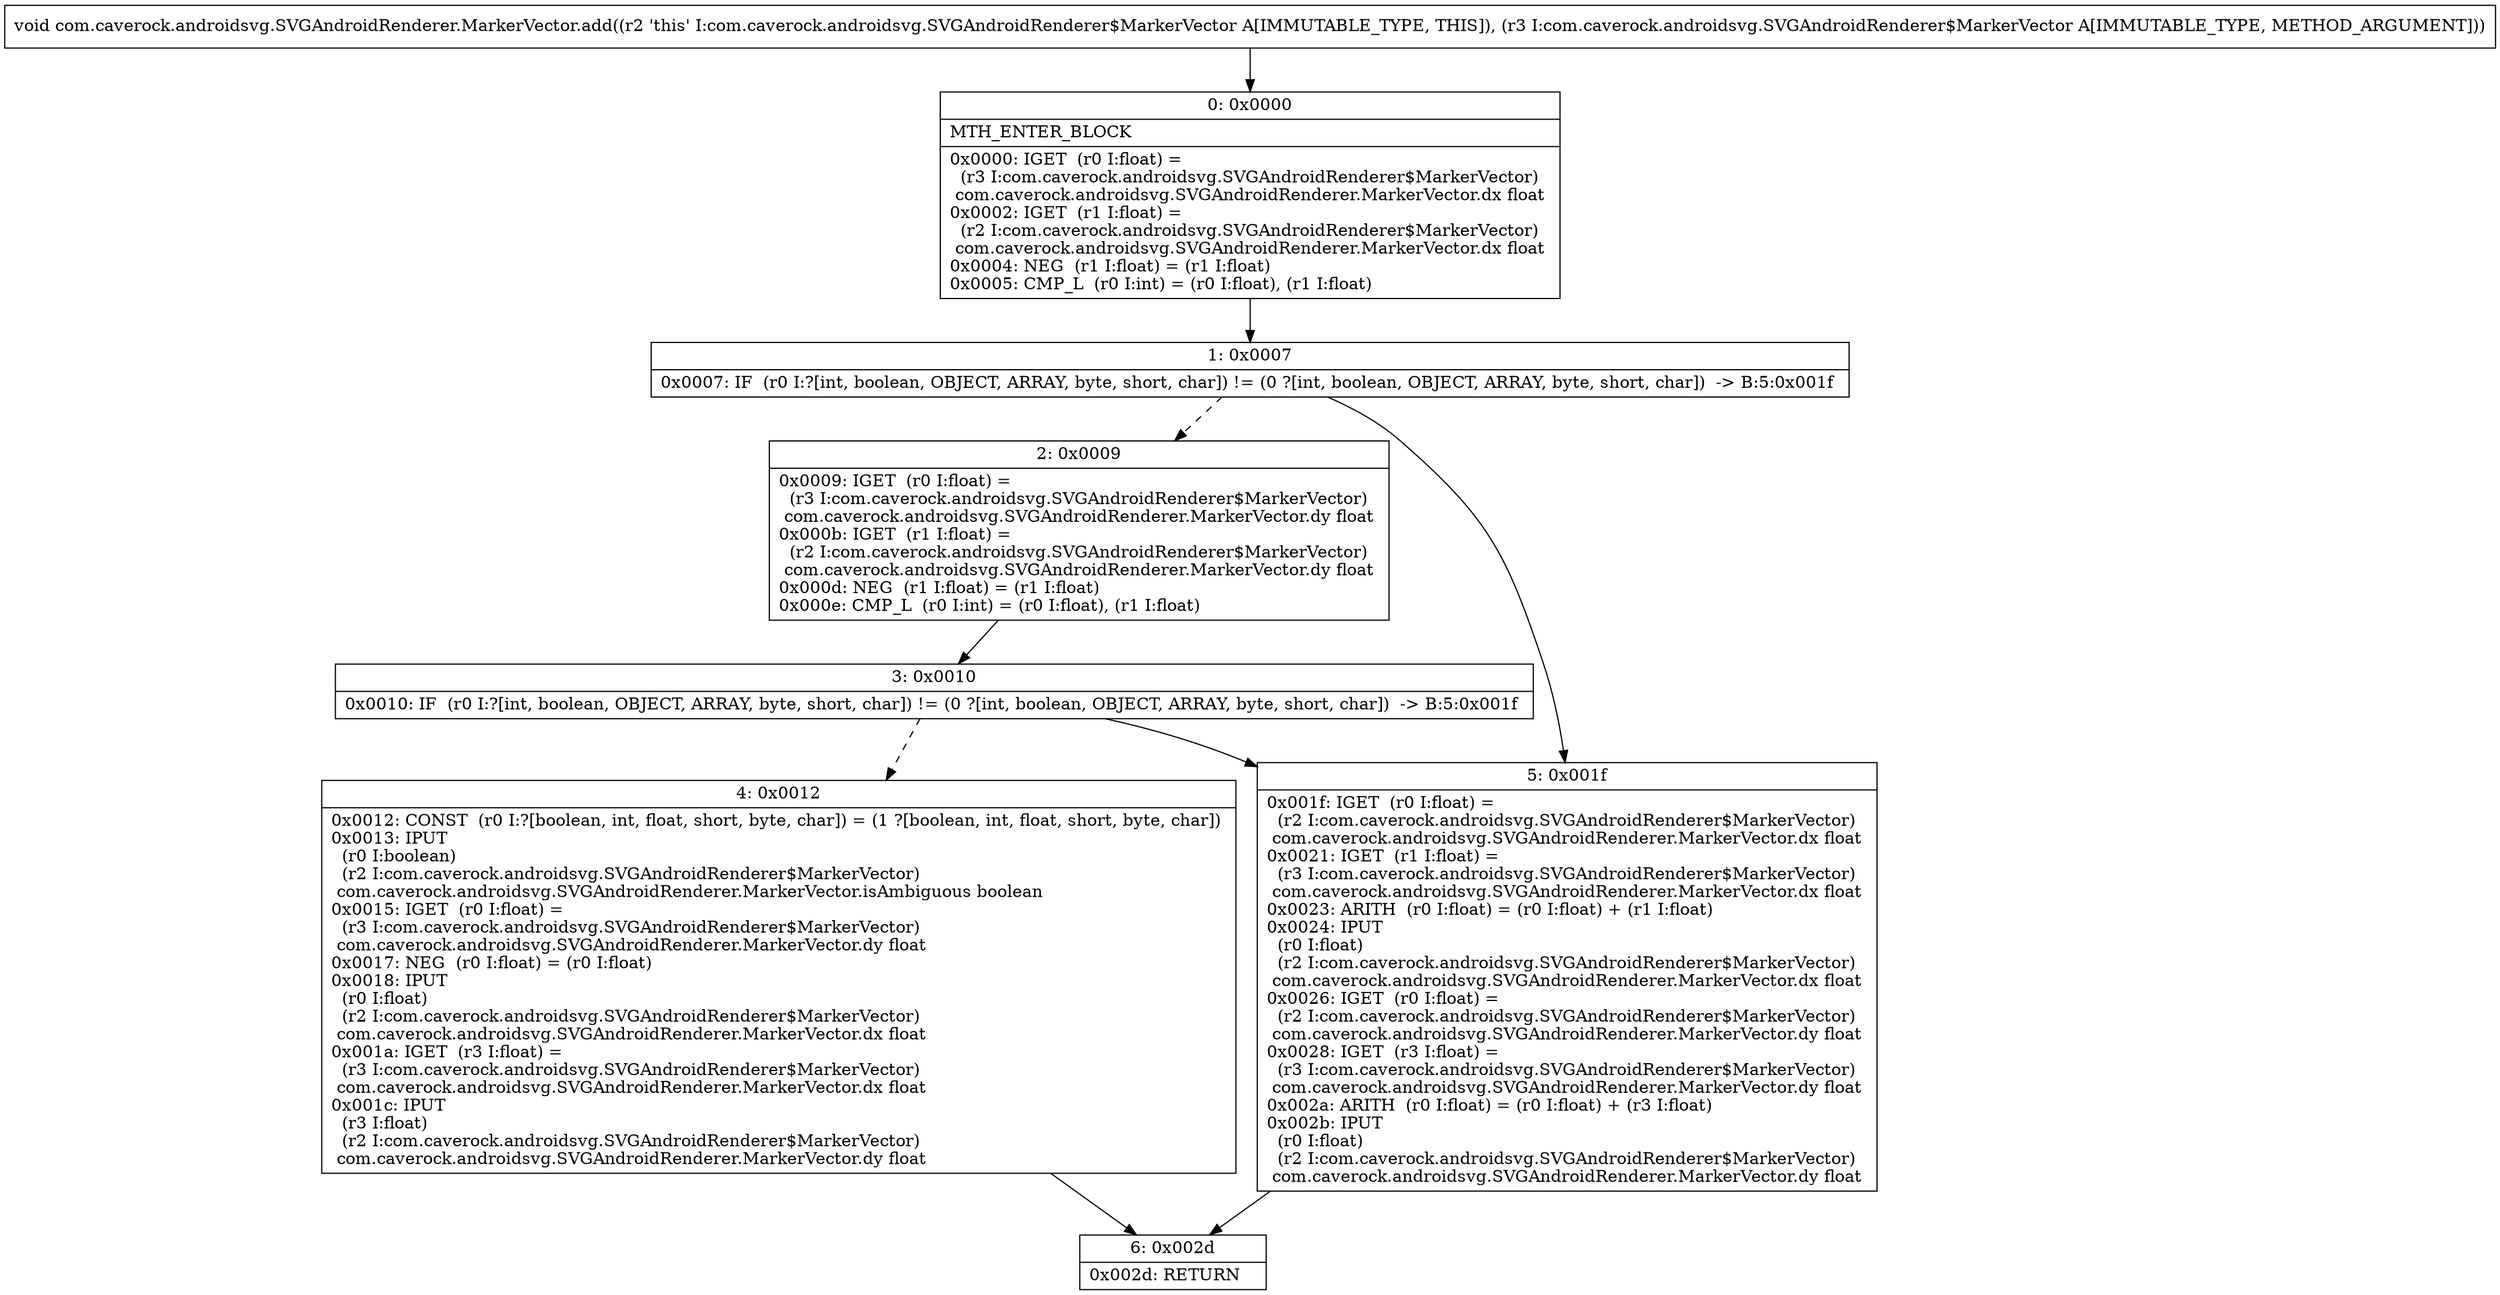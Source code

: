 digraph "CFG forcom.caverock.androidsvg.SVGAndroidRenderer.MarkerVector.add(Lcom\/caverock\/androidsvg\/SVGAndroidRenderer$MarkerVector;)V" {
Node_0 [shape=record,label="{0\:\ 0x0000|MTH_ENTER_BLOCK\l|0x0000: IGET  (r0 I:float) = \l  (r3 I:com.caverock.androidsvg.SVGAndroidRenderer$MarkerVector)\l com.caverock.androidsvg.SVGAndroidRenderer.MarkerVector.dx float \l0x0002: IGET  (r1 I:float) = \l  (r2 I:com.caverock.androidsvg.SVGAndroidRenderer$MarkerVector)\l com.caverock.androidsvg.SVGAndroidRenderer.MarkerVector.dx float \l0x0004: NEG  (r1 I:float) = (r1 I:float) \l0x0005: CMP_L  (r0 I:int) = (r0 I:float), (r1 I:float) \l}"];
Node_1 [shape=record,label="{1\:\ 0x0007|0x0007: IF  (r0 I:?[int, boolean, OBJECT, ARRAY, byte, short, char]) != (0 ?[int, boolean, OBJECT, ARRAY, byte, short, char])  \-\> B:5:0x001f \l}"];
Node_2 [shape=record,label="{2\:\ 0x0009|0x0009: IGET  (r0 I:float) = \l  (r3 I:com.caverock.androidsvg.SVGAndroidRenderer$MarkerVector)\l com.caverock.androidsvg.SVGAndroidRenderer.MarkerVector.dy float \l0x000b: IGET  (r1 I:float) = \l  (r2 I:com.caverock.androidsvg.SVGAndroidRenderer$MarkerVector)\l com.caverock.androidsvg.SVGAndroidRenderer.MarkerVector.dy float \l0x000d: NEG  (r1 I:float) = (r1 I:float) \l0x000e: CMP_L  (r0 I:int) = (r0 I:float), (r1 I:float) \l}"];
Node_3 [shape=record,label="{3\:\ 0x0010|0x0010: IF  (r0 I:?[int, boolean, OBJECT, ARRAY, byte, short, char]) != (0 ?[int, boolean, OBJECT, ARRAY, byte, short, char])  \-\> B:5:0x001f \l}"];
Node_4 [shape=record,label="{4\:\ 0x0012|0x0012: CONST  (r0 I:?[boolean, int, float, short, byte, char]) = (1 ?[boolean, int, float, short, byte, char]) \l0x0013: IPUT  \l  (r0 I:boolean)\l  (r2 I:com.caverock.androidsvg.SVGAndroidRenderer$MarkerVector)\l com.caverock.androidsvg.SVGAndroidRenderer.MarkerVector.isAmbiguous boolean \l0x0015: IGET  (r0 I:float) = \l  (r3 I:com.caverock.androidsvg.SVGAndroidRenderer$MarkerVector)\l com.caverock.androidsvg.SVGAndroidRenderer.MarkerVector.dy float \l0x0017: NEG  (r0 I:float) = (r0 I:float) \l0x0018: IPUT  \l  (r0 I:float)\l  (r2 I:com.caverock.androidsvg.SVGAndroidRenderer$MarkerVector)\l com.caverock.androidsvg.SVGAndroidRenderer.MarkerVector.dx float \l0x001a: IGET  (r3 I:float) = \l  (r3 I:com.caverock.androidsvg.SVGAndroidRenderer$MarkerVector)\l com.caverock.androidsvg.SVGAndroidRenderer.MarkerVector.dx float \l0x001c: IPUT  \l  (r3 I:float)\l  (r2 I:com.caverock.androidsvg.SVGAndroidRenderer$MarkerVector)\l com.caverock.androidsvg.SVGAndroidRenderer.MarkerVector.dy float \l}"];
Node_5 [shape=record,label="{5\:\ 0x001f|0x001f: IGET  (r0 I:float) = \l  (r2 I:com.caverock.androidsvg.SVGAndroidRenderer$MarkerVector)\l com.caverock.androidsvg.SVGAndroidRenderer.MarkerVector.dx float \l0x0021: IGET  (r1 I:float) = \l  (r3 I:com.caverock.androidsvg.SVGAndroidRenderer$MarkerVector)\l com.caverock.androidsvg.SVGAndroidRenderer.MarkerVector.dx float \l0x0023: ARITH  (r0 I:float) = (r0 I:float) + (r1 I:float) \l0x0024: IPUT  \l  (r0 I:float)\l  (r2 I:com.caverock.androidsvg.SVGAndroidRenderer$MarkerVector)\l com.caverock.androidsvg.SVGAndroidRenderer.MarkerVector.dx float \l0x0026: IGET  (r0 I:float) = \l  (r2 I:com.caverock.androidsvg.SVGAndroidRenderer$MarkerVector)\l com.caverock.androidsvg.SVGAndroidRenderer.MarkerVector.dy float \l0x0028: IGET  (r3 I:float) = \l  (r3 I:com.caverock.androidsvg.SVGAndroidRenderer$MarkerVector)\l com.caverock.androidsvg.SVGAndroidRenderer.MarkerVector.dy float \l0x002a: ARITH  (r0 I:float) = (r0 I:float) + (r3 I:float) \l0x002b: IPUT  \l  (r0 I:float)\l  (r2 I:com.caverock.androidsvg.SVGAndroidRenderer$MarkerVector)\l com.caverock.androidsvg.SVGAndroidRenderer.MarkerVector.dy float \l}"];
Node_6 [shape=record,label="{6\:\ 0x002d|0x002d: RETURN   \l}"];
MethodNode[shape=record,label="{void com.caverock.androidsvg.SVGAndroidRenderer.MarkerVector.add((r2 'this' I:com.caverock.androidsvg.SVGAndroidRenderer$MarkerVector A[IMMUTABLE_TYPE, THIS]), (r3 I:com.caverock.androidsvg.SVGAndroidRenderer$MarkerVector A[IMMUTABLE_TYPE, METHOD_ARGUMENT])) }"];
MethodNode -> Node_0;
Node_0 -> Node_1;
Node_1 -> Node_2[style=dashed];
Node_1 -> Node_5;
Node_2 -> Node_3;
Node_3 -> Node_4[style=dashed];
Node_3 -> Node_5;
Node_4 -> Node_6;
Node_5 -> Node_6;
}

